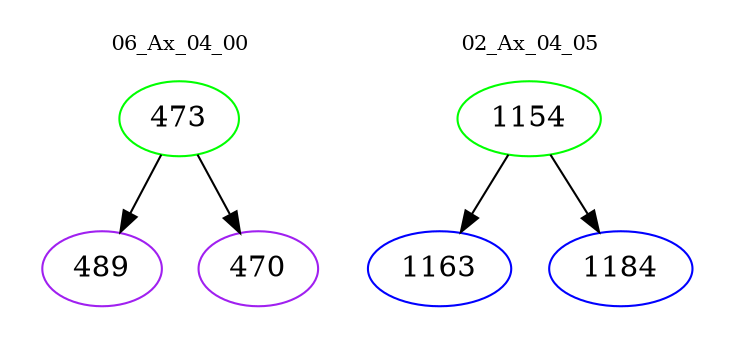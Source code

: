 digraph{
subgraph cluster_0 {
color = white
label = "06_Ax_04_00";
fontsize=10;
T0_473 [label="473", color="green"]
T0_473 -> T0_489 [color="black"]
T0_489 [label="489", color="purple"]
T0_473 -> T0_470 [color="black"]
T0_470 [label="470", color="purple"]
}
subgraph cluster_1 {
color = white
label = "02_Ax_04_05";
fontsize=10;
T1_1154 [label="1154", color="green"]
T1_1154 -> T1_1163 [color="black"]
T1_1163 [label="1163", color="blue"]
T1_1154 -> T1_1184 [color="black"]
T1_1184 [label="1184", color="blue"]
}
}
